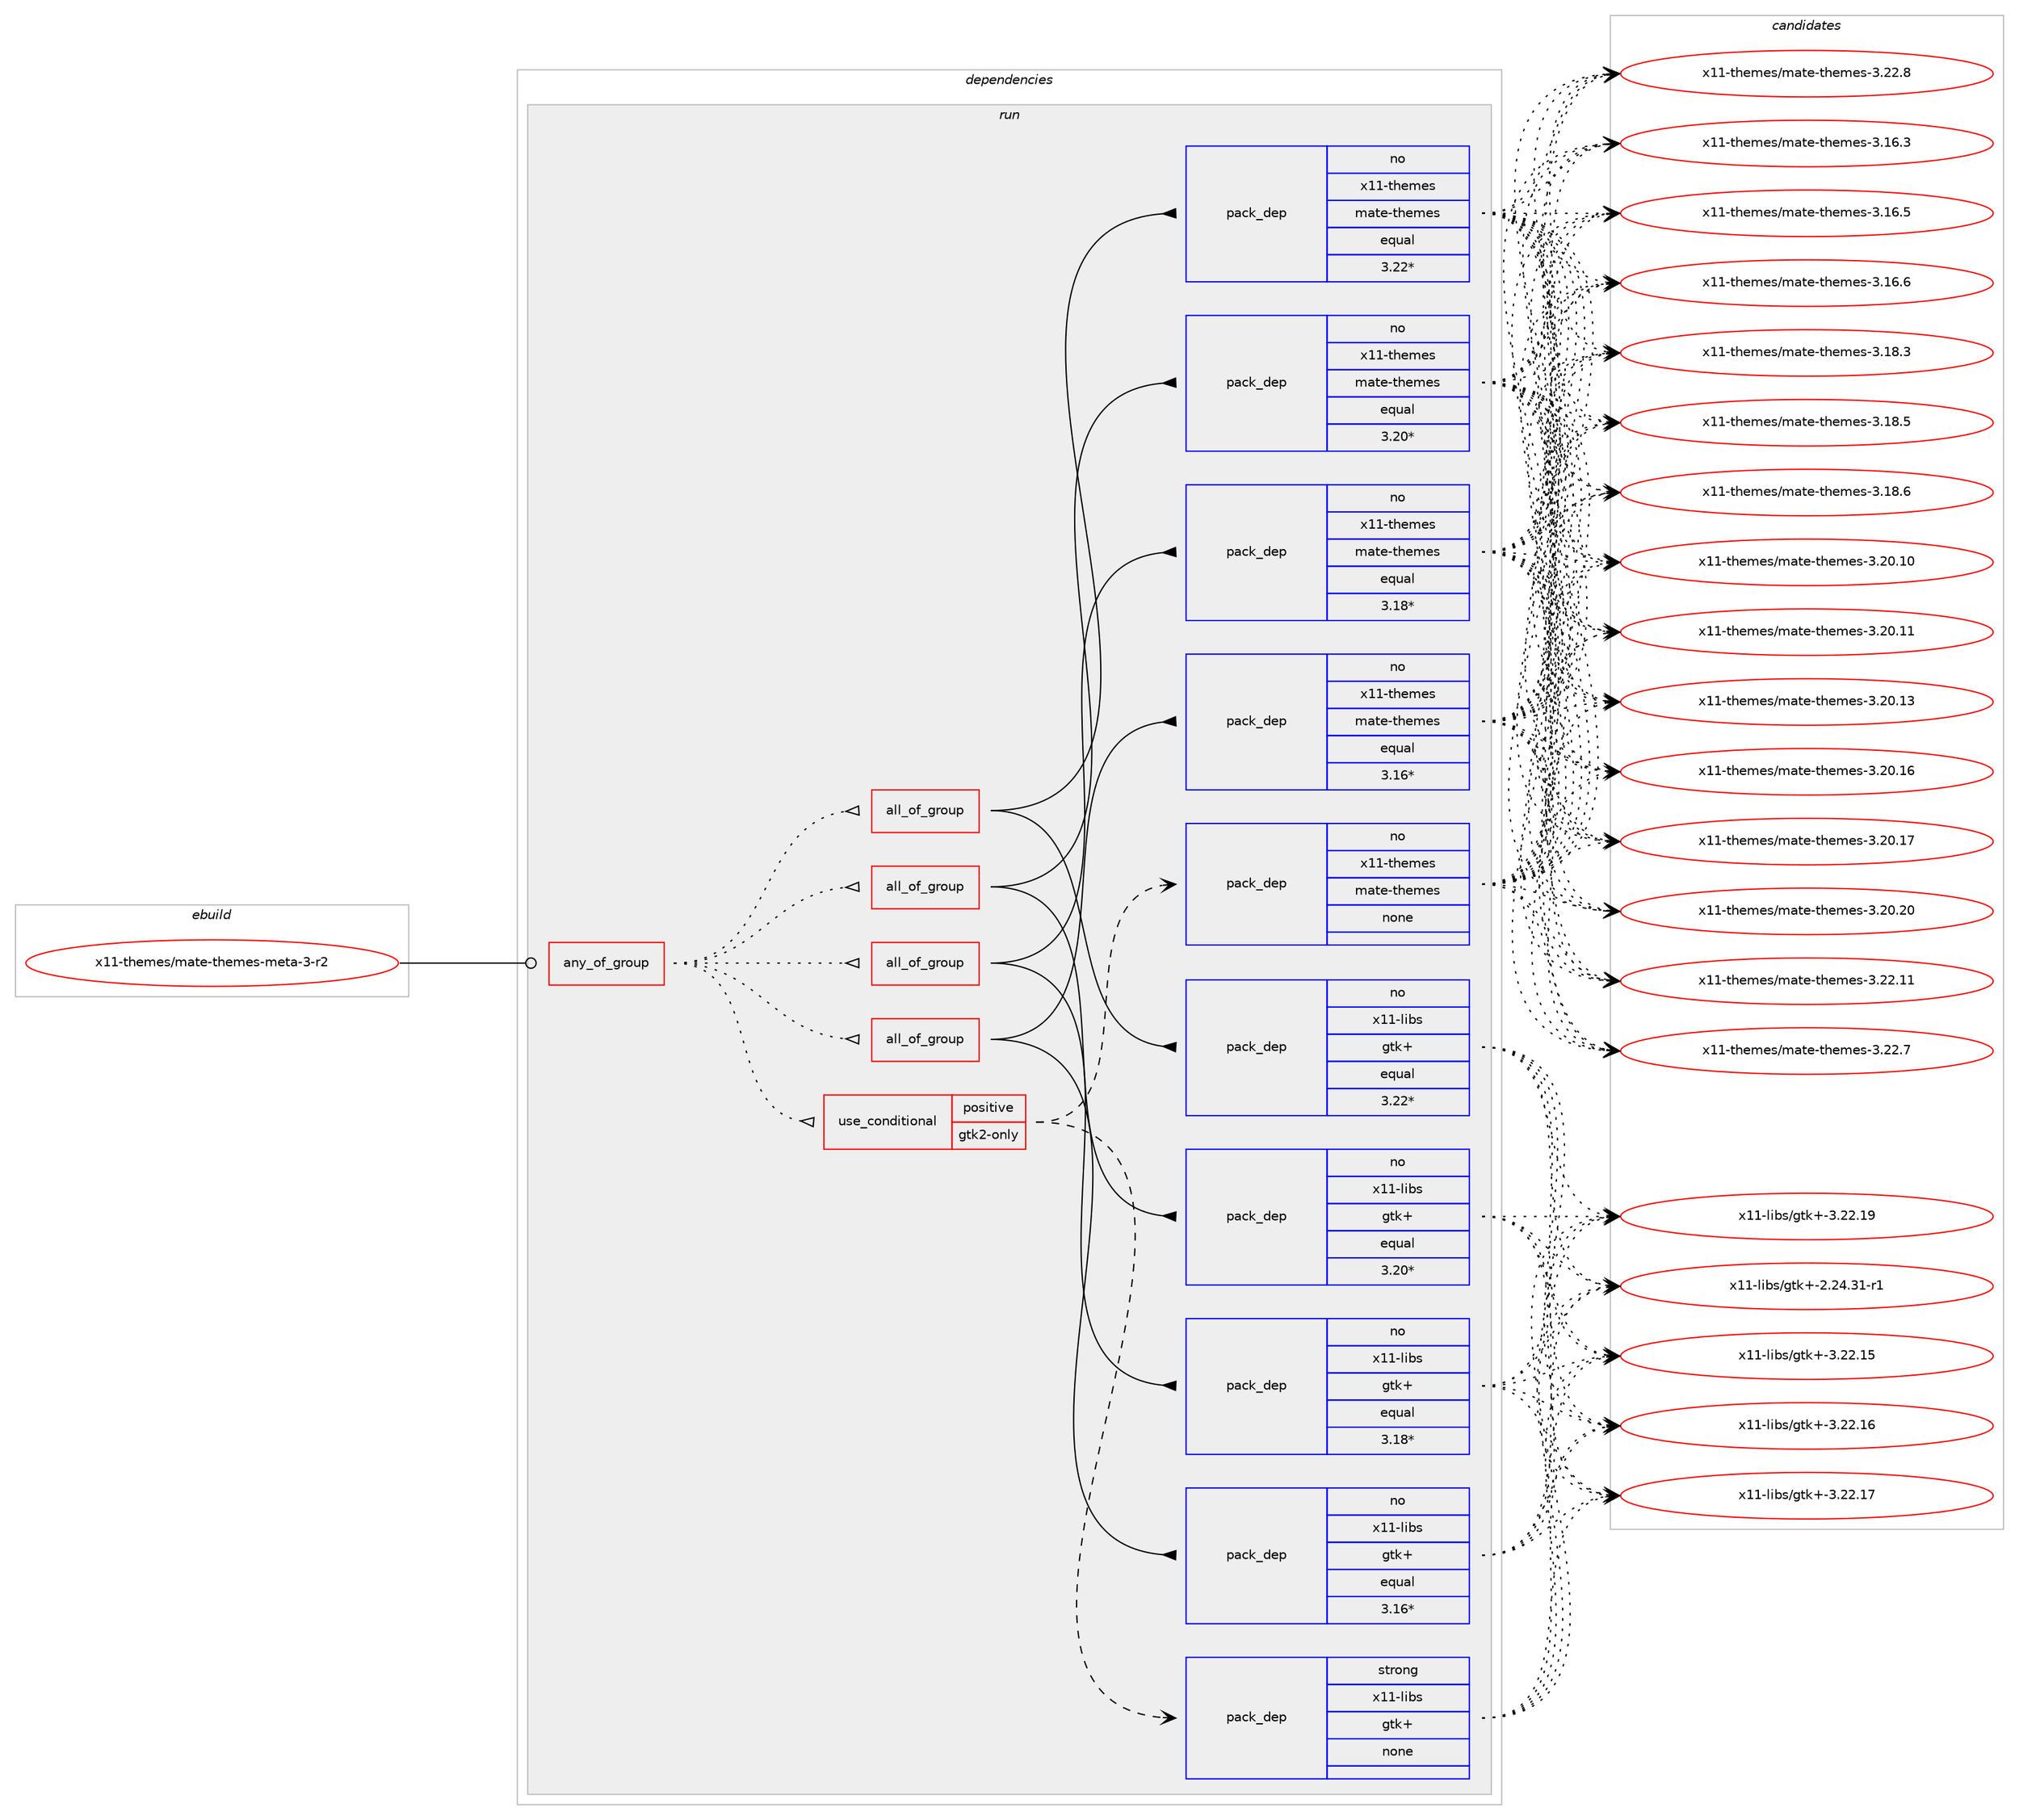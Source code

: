digraph prolog {

# *************
# Graph options
# *************

newrank=true;
concentrate=true;
compound=true;
graph [rankdir=LR,fontname=Helvetica,fontsize=10,ranksep=1.5];#, ranksep=2.5, nodesep=0.2];
edge  [arrowhead=vee];
node  [fontname=Helvetica,fontsize=10];

# **********
# The ebuild
# **********

subgraph cluster_leftcol {
color=gray;
rank=same;
label=<<i>ebuild</i>>;
id [label="x11-themes/mate-themes-meta-3-r2", color=red, width=4, href="../x11-themes/mate-themes-meta-3-r2.svg"];
}

# ****************
# The dependencies
# ****************

subgraph cluster_midcol {
color=gray;
label=<<i>dependencies</i>>;
subgraph cluster_compile {
fillcolor="#eeeeee";
style=filled;
label=<<i>compile</i>>;
}
subgraph cluster_compileandrun {
fillcolor="#eeeeee";
style=filled;
label=<<i>compile and run</i>>;
}
subgraph cluster_run {
fillcolor="#eeeeee";
style=filled;
label=<<i>run</i>>;
subgraph any9736 {
dependency530616 [label=<<TABLE BORDER="0" CELLBORDER="1" CELLSPACING="0" CELLPADDING="4"><TR><TD CELLPADDING="10">any_of_group</TD></TR></TABLE>>, shape=none, color=red];subgraph cond123881 {
dependency530617 [label=<<TABLE BORDER="0" CELLBORDER="1" CELLSPACING="0" CELLPADDING="4"><TR><TD ROWSPAN="3" CELLPADDING="10">use_conditional</TD></TR><TR><TD>positive</TD></TR><TR><TD>gtk2-only</TD></TR></TABLE>>, shape=none, color=red];
subgraph pack396650 {
dependency530618 [label=<<TABLE BORDER="0" CELLBORDER="1" CELLSPACING="0" CELLPADDING="4" WIDTH="220"><TR><TD ROWSPAN="6" CELLPADDING="30">pack_dep</TD></TR><TR><TD WIDTH="110">strong</TD></TR><TR><TD>x11-libs</TD></TR><TR><TD>gtk+</TD></TR><TR><TD>none</TD></TR><TR><TD></TD></TR></TABLE>>, shape=none, color=blue];
}
dependency530617:e -> dependency530618:w [weight=20,style="dashed",arrowhead="vee"];
subgraph pack396651 {
dependency530619 [label=<<TABLE BORDER="0" CELLBORDER="1" CELLSPACING="0" CELLPADDING="4" WIDTH="220"><TR><TD ROWSPAN="6" CELLPADDING="30">pack_dep</TD></TR><TR><TD WIDTH="110">no</TD></TR><TR><TD>x11-themes</TD></TR><TR><TD>mate-themes</TD></TR><TR><TD>none</TD></TR><TR><TD></TD></TR></TABLE>>, shape=none, color=blue];
}
dependency530617:e -> dependency530619:w [weight=20,style="dashed",arrowhead="vee"];
}
dependency530616:e -> dependency530617:w [weight=20,style="dotted",arrowhead="oinv"];
subgraph all352 {
dependency530620 [label=<<TABLE BORDER="0" CELLBORDER="1" CELLSPACING="0" CELLPADDING="4"><TR><TD CELLPADDING="10">all_of_group</TD></TR></TABLE>>, shape=none, color=red];subgraph pack396652 {
dependency530621 [label=<<TABLE BORDER="0" CELLBORDER="1" CELLSPACING="0" CELLPADDING="4" WIDTH="220"><TR><TD ROWSPAN="6" CELLPADDING="30">pack_dep</TD></TR><TR><TD WIDTH="110">no</TD></TR><TR><TD>x11-libs</TD></TR><TR><TD>gtk+</TD></TR><TR><TD>equal</TD></TR><TR><TD>3.16*</TD></TR></TABLE>>, shape=none, color=blue];
}
dependency530620:e -> dependency530621:w [weight=20,style="solid",arrowhead="inv"];
subgraph pack396653 {
dependency530622 [label=<<TABLE BORDER="0" CELLBORDER="1" CELLSPACING="0" CELLPADDING="4" WIDTH="220"><TR><TD ROWSPAN="6" CELLPADDING="30">pack_dep</TD></TR><TR><TD WIDTH="110">no</TD></TR><TR><TD>x11-themes</TD></TR><TR><TD>mate-themes</TD></TR><TR><TD>equal</TD></TR><TR><TD>3.16*</TD></TR></TABLE>>, shape=none, color=blue];
}
dependency530620:e -> dependency530622:w [weight=20,style="solid",arrowhead="inv"];
}
dependency530616:e -> dependency530620:w [weight=20,style="dotted",arrowhead="oinv"];
subgraph all353 {
dependency530623 [label=<<TABLE BORDER="0" CELLBORDER="1" CELLSPACING="0" CELLPADDING="4"><TR><TD CELLPADDING="10">all_of_group</TD></TR></TABLE>>, shape=none, color=red];subgraph pack396654 {
dependency530624 [label=<<TABLE BORDER="0" CELLBORDER="1" CELLSPACING="0" CELLPADDING="4" WIDTH="220"><TR><TD ROWSPAN="6" CELLPADDING="30">pack_dep</TD></TR><TR><TD WIDTH="110">no</TD></TR><TR><TD>x11-libs</TD></TR><TR><TD>gtk+</TD></TR><TR><TD>equal</TD></TR><TR><TD>3.18*</TD></TR></TABLE>>, shape=none, color=blue];
}
dependency530623:e -> dependency530624:w [weight=20,style="solid",arrowhead="inv"];
subgraph pack396655 {
dependency530625 [label=<<TABLE BORDER="0" CELLBORDER="1" CELLSPACING="0" CELLPADDING="4" WIDTH="220"><TR><TD ROWSPAN="6" CELLPADDING="30">pack_dep</TD></TR><TR><TD WIDTH="110">no</TD></TR><TR><TD>x11-themes</TD></TR><TR><TD>mate-themes</TD></TR><TR><TD>equal</TD></TR><TR><TD>3.18*</TD></TR></TABLE>>, shape=none, color=blue];
}
dependency530623:e -> dependency530625:w [weight=20,style="solid",arrowhead="inv"];
}
dependency530616:e -> dependency530623:w [weight=20,style="dotted",arrowhead="oinv"];
subgraph all354 {
dependency530626 [label=<<TABLE BORDER="0" CELLBORDER="1" CELLSPACING="0" CELLPADDING="4"><TR><TD CELLPADDING="10">all_of_group</TD></TR></TABLE>>, shape=none, color=red];subgraph pack396656 {
dependency530627 [label=<<TABLE BORDER="0" CELLBORDER="1" CELLSPACING="0" CELLPADDING="4" WIDTH="220"><TR><TD ROWSPAN="6" CELLPADDING="30">pack_dep</TD></TR><TR><TD WIDTH="110">no</TD></TR><TR><TD>x11-libs</TD></TR><TR><TD>gtk+</TD></TR><TR><TD>equal</TD></TR><TR><TD>3.20*</TD></TR></TABLE>>, shape=none, color=blue];
}
dependency530626:e -> dependency530627:w [weight=20,style="solid",arrowhead="inv"];
subgraph pack396657 {
dependency530628 [label=<<TABLE BORDER="0" CELLBORDER="1" CELLSPACING="0" CELLPADDING="4" WIDTH="220"><TR><TD ROWSPAN="6" CELLPADDING="30">pack_dep</TD></TR><TR><TD WIDTH="110">no</TD></TR><TR><TD>x11-themes</TD></TR><TR><TD>mate-themes</TD></TR><TR><TD>equal</TD></TR><TR><TD>3.20*</TD></TR></TABLE>>, shape=none, color=blue];
}
dependency530626:e -> dependency530628:w [weight=20,style="solid",arrowhead="inv"];
}
dependency530616:e -> dependency530626:w [weight=20,style="dotted",arrowhead="oinv"];
subgraph all355 {
dependency530629 [label=<<TABLE BORDER="0" CELLBORDER="1" CELLSPACING="0" CELLPADDING="4"><TR><TD CELLPADDING="10">all_of_group</TD></TR></TABLE>>, shape=none, color=red];subgraph pack396658 {
dependency530630 [label=<<TABLE BORDER="0" CELLBORDER="1" CELLSPACING="0" CELLPADDING="4" WIDTH="220"><TR><TD ROWSPAN="6" CELLPADDING="30">pack_dep</TD></TR><TR><TD WIDTH="110">no</TD></TR><TR><TD>x11-libs</TD></TR><TR><TD>gtk+</TD></TR><TR><TD>equal</TD></TR><TR><TD>3.22*</TD></TR></TABLE>>, shape=none, color=blue];
}
dependency530629:e -> dependency530630:w [weight=20,style="solid",arrowhead="inv"];
subgraph pack396659 {
dependency530631 [label=<<TABLE BORDER="0" CELLBORDER="1" CELLSPACING="0" CELLPADDING="4" WIDTH="220"><TR><TD ROWSPAN="6" CELLPADDING="30">pack_dep</TD></TR><TR><TD WIDTH="110">no</TD></TR><TR><TD>x11-themes</TD></TR><TR><TD>mate-themes</TD></TR><TR><TD>equal</TD></TR><TR><TD>3.22*</TD></TR></TABLE>>, shape=none, color=blue];
}
dependency530629:e -> dependency530631:w [weight=20,style="solid",arrowhead="inv"];
}
dependency530616:e -> dependency530629:w [weight=20,style="dotted",arrowhead="oinv"];
}
id:e -> dependency530616:w [weight=20,style="solid",arrowhead="odot"];
}
}

# **************
# The candidates
# **************

subgraph cluster_choices {
rank=same;
color=gray;
label=<<i>candidates</i>>;

subgraph choice396650 {
color=black;
nodesep=1;
choice12049494510810598115471031161074345504650524651494511449 [label="x11-libs/gtk+-2.24.31-r1", color=red, width=4,href="../x11-libs/gtk+-2.24.31-r1.svg"];
choice1204949451081059811547103116107434551465050464953 [label="x11-libs/gtk+-3.22.15", color=red, width=4,href="../x11-libs/gtk+-3.22.15.svg"];
choice1204949451081059811547103116107434551465050464954 [label="x11-libs/gtk+-3.22.16", color=red, width=4,href="../x11-libs/gtk+-3.22.16.svg"];
choice1204949451081059811547103116107434551465050464955 [label="x11-libs/gtk+-3.22.17", color=red, width=4,href="../x11-libs/gtk+-3.22.17.svg"];
choice1204949451081059811547103116107434551465050464957 [label="x11-libs/gtk+-3.22.19", color=red, width=4,href="../x11-libs/gtk+-3.22.19.svg"];
dependency530618:e -> choice12049494510810598115471031161074345504650524651494511449:w [style=dotted,weight="100"];
dependency530618:e -> choice1204949451081059811547103116107434551465050464953:w [style=dotted,weight="100"];
dependency530618:e -> choice1204949451081059811547103116107434551465050464954:w [style=dotted,weight="100"];
dependency530618:e -> choice1204949451081059811547103116107434551465050464955:w [style=dotted,weight="100"];
dependency530618:e -> choice1204949451081059811547103116107434551465050464957:w [style=dotted,weight="100"];
}
subgraph choice396651 {
color=black;
nodesep=1;
choice12049494511610410110910111547109971161014511610410110910111545514649544651 [label="x11-themes/mate-themes-3.16.3", color=red, width=4,href="../x11-themes/mate-themes-3.16.3.svg"];
choice12049494511610410110910111547109971161014511610410110910111545514649544653 [label="x11-themes/mate-themes-3.16.5", color=red, width=4,href="../x11-themes/mate-themes-3.16.5.svg"];
choice12049494511610410110910111547109971161014511610410110910111545514649544654 [label="x11-themes/mate-themes-3.16.6", color=red, width=4,href="../x11-themes/mate-themes-3.16.6.svg"];
choice12049494511610410110910111547109971161014511610410110910111545514649564651 [label="x11-themes/mate-themes-3.18.3", color=red, width=4,href="../x11-themes/mate-themes-3.18.3.svg"];
choice12049494511610410110910111547109971161014511610410110910111545514649564653 [label="x11-themes/mate-themes-3.18.5", color=red, width=4,href="../x11-themes/mate-themes-3.18.5.svg"];
choice12049494511610410110910111547109971161014511610410110910111545514649564654 [label="x11-themes/mate-themes-3.18.6", color=red, width=4,href="../x11-themes/mate-themes-3.18.6.svg"];
choice1204949451161041011091011154710997116101451161041011091011154551465048464948 [label="x11-themes/mate-themes-3.20.10", color=red, width=4,href="../x11-themes/mate-themes-3.20.10.svg"];
choice1204949451161041011091011154710997116101451161041011091011154551465048464949 [label="x11-themes/mate-themes-3.20.11", color=red, width=4,href="../x11-themes/mate-themes-3.20.11.svg"];
choice1204949451161041011091011154710997116101451161041011091011154551465048464951 [label="x11-themes/mate-themes-3.20.13", color=red, width=4,href="../x11-themes/mate-themes-3.20.13.svg"];
choice1204949451161041011091011154710997116101451161041011091011154551465048464954 [label="x11-themes/mate-themes-3.20.16", color=red, width=4,href="../x11-themes/mate-themes-3.20.16.svg"];
choice1204949451161041011091011154710997116101451161041011091011154551465048464955 [label="x11-themes/mate-themes-3.20.17", color=red, width=4,href="../x11-themes/mate-themes-3.20.17.svg"];
choice1204949451161041011091011154710997116101451161041011091011154551465048465048 [label="x11-themes/mate-themes-3.20.20", color=red, width=4,href="../x11-themes/mate-themes-3.20.20.svg"];
choice1204949451161041011091011154710997116101451161041011091011154551465050464949 [label="x11-themes/mate-themes-3.22.11", color=red, width=4,href="../x11-themes/mate-themes-3.22.11.svg"];
choice12049494511610410110910111547109971161014511610410110910111545514650504655 [label="x11-themes/mate-themes-3.22.7", color=red, width=4,href="../x11-themes/mate-themes-3.22.7.svg"];
choice12049494511610410110910111547109971161014511610410110910111545514650504656 [label="x11-themes/mate-themes-3.22.8", color=red, width=4,href="../x11-themes/mate-themes-3.22.8.svg"];
dependency530619:e -> choice12049494511610410110910111547109971161014511610410110910111545514649544651:w [style=dotted,weight="100"];
dependency530619:e -> choice12049494511610410110910111547109971161014511610410110910111545514649544653:w [style=dotted,weight="100"];
dependency530619:e -> choice12049494511610410110910111547109971161014511610410110910111545514649544654:w [style=dotted,weight="100"];
dependency530619:e -> choice12049494511610410110910111547109971161014511610410110910111545514649564651:w [style=dotted,weight="100"];
dependency530619:e -> choice12049494511610410110910111547109971161014511610410110910111545514649564653:w [style=dotted,weight="100"];
dependency530619:e -> choice12049494511610410110910111547109971161014511610410110910111545514649564654:w [style=dotted,weight="100"];
dependency530619:e -> choice1204949451161041011091011154710997116101451161041011091011154551465048464948:w [style=dotted,weight="100"];
dependency530619:e -> choice1204949451161041011091011154710997116101451161041011091011154551465048464949:w [style=dotted,weight="100"];
dependency530619:e -> choice1204949451161041011091011154710997116101451161041011091011154551465048464951:w [style=dotted,weight="100"];
dependency530619:e -> choice1204949451161041011091011154710997116101451161041011091011154551465048464954:w [style=dotted,weight="100"];
dependency530619:e -> choice1204949451161041011091011154710997116101451161041011091011154551465048464955:w [style=dotted,weight="100"];
dependency530619:e -> choice1204949451161041011091011154710997116101451161041011091011154551465048465048:w [style=dotted,weight="100"];
dependency530619:e -> choice1204949451161041011091011154710997116101451161041011091011154551465050464949:w [style=dotted,weight="100"];
dependency530619:e -> choice12049494511610410110910111547109971161014511610410110910111545514650504655:w [style=dotted,weight="100"];
dependency530619:e -> choice12049494511610410110910111547109971161014511610410110910111545514650504656:w [style=dotted,weight="100"];
}
subgraph choice396652 {
color=black;
nodesep=1;
choice12049494510810598115471031161074345504650524651494511449 [label="x11-libs/gtk+-2.24.31-r1", color=red, width=4,href="../x11-libs/gtk+-2.24.31-r1.svg"];
choice1204949451081059811547103116107434551465050464953 [label="x11-libs/gtk+-3.22.15", color=red, width=4,href="../x11-libs/gtk+-3.22.15.svg"];
choice1204949451081059811547103116107434551465050464954 [label="x11-libs/gtk+-3.22.16", color=red, width=4,href="../x11-libs/gtk+-3.22.16.svg"];
choice1204949451081059811547103116107434551465050464955 [label="x11-libs/gtk+-3.22.17", color=red, width=4,href="../x11-libs/gtk+-3.22.17.svg"];
choice1204949451081059811547103116107434551465050464957 [label="x11-libs/gtk+-3.22.19", color=red, width=4,href="../x11-libs/gtk+-3.22.19.svg"];
dependency530621:e -> choice12049494510810598115471031161074345504650524651494511449:w [style=dotted,weight="100"];
dependency530621:e -> choice1204949451081059811547103116107434551465050464953:w [style=dotted,weight="100"];
dependency530621:e -> choice1204949451081059811547103116107434551465050464954:w [style=dotted,weight="100"];
dependency530621:e -> choice1204949451081059811547103116107434551465050464955:w [style=dotted,weight="100"];
dependency530621:e -> choice1204949451081059811547103116107434551465050464957:w [style=dotted,weight="100"];
}
subgraph choice396653 {
color=black;
nodesep=1;
choice12049494511610410110910111547109971161014511610410110910111545514649544651 [label="x11-themes/mate-themes-3.16.3", color=red, width=4,href="../x11-themes/mate-themes-3.16.3.svg"];
choice12049494511610410110910111547109971161014511610410110910111545514649544653 [label="x11-themes/mate-themes-3.16.5", color=red, width=4,href="../x11-themes/mate-themes-3.16.5.svg"];
choice12049494511610410110910111547109971161014511610410110910111545514649544654 [label="x11-themes/mate-themes-3.16.6", color=red, width=4,href="../x11-themes/mate-themes-3.16.6.svg"];
choice12049494511610410110910111547109971161014511610410110910111545514649564651 [label="x11-themes/mate-themes-3.18.3", color=red, width=4,href="../x11-themes/mate-themes-3.18.3.svg"];
choice12049494511610410110910111547109971161014511610410110910111545514649564653 [label="x11-themes/mate-themes-3.18.5", color=red, width=4,href="../x11-themes/mate-themes-3.18.5.svg"];
choice12049494511610410110910111547109971161014511610410110910111545514649564654 [label="x11-themes/mate-themes-3.18.6", color=red, width=4,href="../x11-themes/mate-themes-3.18.6.svg"];
choice1204949451161041011091011154710997116101451161041011091011154551465048464948 [label="x11-themes/mate-themes-3.20.10", color=red, width=4,href="../x11-themes/mate-themes-3.20.10.svg"];
choice1204949451161041011091011154710997116101451161041011091011154551465048464949 [label="x11-themes/mate-themes-3.20.11", color=red, width=4,href="../x11-themes/mate-themes-3.20.11.svg"];
choice1204949451161041011091011154710997116101451161041011091011154551465048464951 [label="x11-themes/mate-themes-3.20.13", color=red, width=4,href="../x11-themes/mate-themes-3.20.13.svg"];
choice1204949451161041011091011154710997116101451161041011091011154551465048464954 [label="x11-themes/mate-themes-3.20.16", color=red, width=4,href="../x11-themes/mate-themes-3.20.16.svg"];
choice1204949451161041011091011154710997116101451161041011091011154551465048464955 [label="x11-themes/mate-themes-3.20.17", color=red, width=4,href="../x11-themes/mate-themes-3.20.17.svg"];
choice1204949451161041011091011154710997116101451161041011091011154551465048465048 [label="x11-themes/mate-themes-3.20.20", color=red, width=4,href="../x11-themes/mate-themes-3.20.20.svg"];
choice1204949451161041011091011154710997116101451161041011091011154551465050464949 [label="x11-themes/mate-themes-3.22.11", color=red, width=4,href="../x11-themes/mate-themes-3.22.11.svg"];
choice12049494511610410110910111547109971161014511610410110910111545514650504655 [label="x11-themes/mate-themes-3.22.7", color=red, width=4,href="../x11-themes/mate-themes-3.22.7.svg"];
choice12049494511610410110910111547109971161014511610410110910111545514650504656 [label="x11-themes/mate-themes-3.22.8", color=red, width=4,href="../x11-themes/mate-themes-3.22.8.svg"];
dependency530622:e -> choice12049494511610410110910111547109971161014511610410110910111545514649544651:w [style=dotted,weight="100"];
dependency530622:e -> choice12049494511610410110910111547109971161014511610410110910111545514649544653:w [style=dotted,weight="100"];
dependency530622:e -> choice12049494511610410110910111547109971161014511610410110910111545514649544654:w [style=dotted,weight="100"];
dependency530622:e -> choice12049494511610410110910111547109971161014511610410110910111545514649564651:w [style=dotted,weight="100"];
dependency530622:e -> choice12049494511610410110910111547109971161014511610410110910111545514649564653:w [style=dotted,weight="100"];
dependency530622:e -> choice12049494511610410110910111547109971161014511610410110910111545514649564654:w [style=dotted,weight="100"];
dependency530622:e -> choice1204949451161041011091011154710997116101451161041011091011154551465048464948:w [style=dotted,weight="100"];
dependency530622:e -> choice1204949451161041011091011154710997116101451161041011091011154551465048464949:w [style=dotted,weight="100"];
dependency530622:e -> choice1204949451161041011091011154710997116101451161041011091011154551465048464951:w [style=dotted,weight="100"];
dependency530622:e -> choice1204949451161041011091011154710997116101451161041011091011154551465048464954:w [style=dotted,weight="100"];
dependency530622:e -> choice1204949451161041011091011154710997116101451161041011091011154551465048464955:w [style=dotted,weight="100"];
dependency530622:e -> choice1204949451161041011091011154710997116101451161041011091011154551465048465048:w [style=dotted,weight="100"];
dependency530622:e -> choice1204949451161041011091011154710997116101451161041011091011154551465050464949:w [style=dotted,weight="100"];
dependency530622:e -> choice12049494511610410110910111547109971161014511610410110910111545514650504655:w [style=dotted,weight="100"];
dependency530622:e -> choice12049494511610410110910111547109971161014511610410110910111545514650504656:w [style=dotted,weight="100"];
}
subgraph choice396654 {
color=black;
nodesep=1;
choice12049494510810598115471031161074345504650524651494511449 [label="x11-libs/gtk+-2.24.31-r1", color=red, width=4,href="../x11-libs/gtk+-2.24.31-r1.svg"];
choice1204949451081059811547103116107434551465050464953 [label="x11-libs/gtk+-3.22.15", color=red, width=4,href="../x11-libs/gtk+-3.22.15.svg"];
choice1204949451081059811547103116107434551465050464954 [label="x11-libs/gtk+-3.22.16", color=red, width=4,href="../x11-libs/gtk+-3.22.16.svg"];
choice1204949451081059811547103116107434551465050464955 [label="x11-libs/gtk+-3.22.17", color=red, width=4,href="../x11-libs/gtk+-3.22.17.svg"];
choice1204949451081059811547103116107434551465050464957 [label="x11-libs/gtk+-3.22.19", color=red, width=4,href="../x11-libs/gtk+-3.22.19.svg"];
dependency530624:e -> choice12049494510810598115471031161074345504650524651494511449:w [style=dotted,weight="100"];
dependency530624:e -> choice1204949451081059811547103116107434551465050464953:w [style=dotted,weight="100"];
dependency530624:e -> choice1204949451081059811547103116107434551465050464954:w [style=dotted,weight="100"];
dependency530624:e -> choice1204949451081059811547103116107434551465050464955:w [style=dotted,weight="100"];
dependency530624:e -> choice1204949451081059811547103116107434551465050464957:w [style=dotted,weight="100"];
}
subgraph choice396655 {
color=black;
nodesep=1;
choice12049494511610410110910111547109971161014511610410110910111545514649544651 [label="x11-themes/mate-themes-3.16.3", color=red, width=4,href="../x11-themes/mate-themes-3.16.3.svg"];
choice12049494511610410110910111547109971161014511610410110910111545514649544653 [label="x11-themes/mate-themes-3.16.5", color=red, width=4,href="../x11-themes/mate-themes-3.16.5.svg"];
choice12049494511610410110910111547109971161014511610410110910111545514649544654 [label="x11-themes/mate-themes-3.16.6", color=red, width=4,href="../x11-themes/mate-themes-3.16.6.svg"];
choice12049494511610410110910111547109971161014511610410110910111545514649564651 [label="x11-themes/mate-themes-3.18.3", color=red, width=4,href="../x11-themes/mate-themes-3.18.3.svg"];
choice12049494511610410110910111547109971161014511610410110910111545514649564653 [label="x11-themes/mate-themes-3.18.5", color=red, width=4,href="../x11-themes/mate-themes-3.18.5.svg"];
choice12049494511610410110910111547109971161014511610410110910111545514649564654 [label="x11-themes/mate-themes-3.18.6", color=red, width=4,href="../x11-themes/mate-themes-3.18.6.svg"];
choice1204949451161041011091011154710997116101451161041011091011154551465048464948 [label="x11-themes/mate-themes-3.20.10", color=red, width=4,href="../x11-themes/mate-themes-3.20.10.svg"];
choice1204949451161041011091011154710997116101451161041011091011154551465048464949 [label="x11-themes/mate-themes-3.20.11", color=red, width=4,href="../x11-themes/mate-themes-3.20.11.svg"];
choice1204949451161041011091011154710997116101451161041011091011154551465048464951 [label="x11-themes/mate-themes-3.20.13", color=red, width=4,href="../x11-themes/mate-themes-3.20.13.svg"];
choice1204949451161041011091011154710997116101451161041011091011154551465048464954 [label="x11-themes/mate-themes-3.20.16", color=red, width=4,href="../x11-themes/mate-themes-3.20.16.svg"];
choice1204949451161041011091011154710997116101451161041011091011154551465048464955 [label="x11-themes/mate-themes-3.20.17", color=red, width=4,href="../x11-themes/mate-themes-3.20.17.svg"];
choice1204949451161041011091011154710997116101451161041011091011154551465048465048 [label="x11-themes/mate-themes-3.20.20", color=red, width=4,href="../x11-themes/mate-themes-3.20.20.svg"];
choice1204949451161041011091011154710997116101451161041011091011154551465050464949 [label="x11-themes/mate-themes-3.22.11", color=red, width=4,href="../x11-themes/mate-themes-3.22.11.svg"];
choice12049494511610410110910111547109971161014511610410110910111545514650504655 [label="x11-themes/mate-themes-3.22.7", color=red, width=4,href="../x11-themes/mate-themes-3.22.7.svg"];
choice12049494511610410110910111547109971161014511610410110910111545514650504656 [label="x11-themes/mate-themes-3.22.8", color=red, width=4,href="../x11-themes/mate-themes-3.22.8.svg"];
dependency530625:e -> choice12049494511610410110910111547109971161014511610410110910111545514649544651:w [style=dotted,weight="100"];
dependency530625:e -> choice12049494511610410110910111547109971161014511610410110910111545514649544653:w [style=dotted,weight="100"];
dependency530625:e -> choice12049494511610410110910111547109971161014511610410110910111545514649544654:w [style=dotted,weight="100"];
dependency530625:e -> choice12049494511610410110910111547109971161014511610410110910111545514649564651:w [style=dotted,weight="100"];
dependency530625:e -> choice12049494511610410110910111547109971161014511610410110910111545514649564653:w [style=dotted,weight="100"];
dependency530625:e -> choice12049494511610410110910111547109971161014511610410110910111545514649564654:w [style=dotted,weight="100"];
dependency530625:e -> choice1204949451161041011091011154710997116101451161041011091011154551465048464948:w [style=dotted,weight="100"];
dependency530625:e -> choice1204949451161041011091011154710997116101451161041011091011154551465048464949:w [style=dotted,weight="100"];
dependency530625:e -> choice1204949451161041011091011154710997116101451161041011091011154551465048464951:w [style=dotted,weight="100"];
dependency530625:e -> choice1204949451161041011091011154710997116101451161041011091011154551465048464954:w [style=dotted,weight="100"];
dependency530625:e -> choice1204949451161041011091011154710997116101451161041011091011154551465048464955:w [style=dotted,weight="100"];
dependency530625:e -> choice1204949451161041011091011154710997116101451161041011091011154551465048465048:w [style=dotted,weight="100"];
dependency530625:e -> choice1204949451161041011091011154710997116101451161041011091011154551465050464949:w [style=dotted,weight="100"];
dependency530625:e -> choice12049494511610410110910111547109971161014511610410110910111545514650504655:w [style=dotted,weight="100"];
dependency530625:e -> choice12049494511610410110910111547109971161014511610410110910111545514650504656:w [style=dotted,weight="100"];
}
subgraph choice396656 {
color=black;
nodesep=1;
choice12049494510810598115471031161074345504650524651494511449 [label="x11-libs/gtk+-2.24.31-r1", color=red, width=4,href="../x11-libs/gtk+-2.24.31-r1.svg"];
choice1204949451081059811547103116107434551465050464953 [label="x11-libs/gtk+-3.22.15", color=red, width=4,href="../x11-libs/gtk+-3.22.15.svg"];
choice1204949451081059811547103116107434551465050464954 [label="x11-libs/gtk+-3.22.16", color=red, width=4,href="../x11-libs/gtk+-3.22.16.svg"];
choice1204949451081059811547103116107434551465050464955 [label="x11-libs/gtk+-3.22.17", color=red, width=4,href="../x11-libs/gtk+-3.22.17.svg"];
choice1204949451081059811547103116107434551465050464957 [label="x11-libs/gtk+-3.22.19", color=red, width=4,href="../x11-libs/gtk+-3.22.19.svg"];
dependency530627:e -> choice12049494510810598115471031161074345504650524651494511449:w [style=dotted,weight="100"];
dependency530627:e -> choice1204949451081059811547103116107434551465050464953:w [style=dotted,weight="100"];
dependency530627:e -> choice1204949451081059811547103116107434551465050464954:w [style=dotted,weight="100"];
dependency530627:e -> choice1204949451081059811547103116107434551465050464955:w [style=dotted,weight="100"];
dependency530627:e -> choice1204949451081059811547103116107434551465050464957:w [style=dotted,weight="100"];
}
subgraph choice396657 {
color=black;
nodesep=1;
choice12049494511610410110910111547109971161014511610410110910111545514649544651 [label="x11-themes/mate-themes-3.16.3", color=red, width=4,href="../x11-themes/mate-themes-3.16.3.svg"];
choice12049494511610410110910111547109971161014511610410110910111545514649544653 [label="x11-themes/mate-themes-3.16.5", color=red, width=4,href="../x11-themes/mate-themes-3.16.5.svg"];
choice12049494511610410110910111547109971161014511610410110910111545514649544654 [label="x11-themes/mate-themes-3.16.6", color=red, width=4,href="../x11-themes/mate-themes-3.16.6.svg"];
choice12049494511610410110910111547109971161014511610410110910111545514649564651 [label="x11-themes/mate-themes-3.18.3", color=red, width=4,href="../x11-themes/mate-themes-3.18.3.svg"];
choice12049494511610410110910111547109971161014511610410110910111545514649564653 [label="x11-themes/mate-themes-3.18.5", color=red, width=4,href="../x11-themes/mate-themes-3.18.5.svg"];
choice12049494511610410110910111547109971161014511610410110910111545514649564654 [label="x11-themes/mate-themes-3.18.6", color=red, width=4,href="../x11-themes/mate-themes-3.18.6.svg"];
choice1204949451161041011091011154710997116101451161041011091011154551465048464948 [label="x11-themes/mate-themes-3.20.10", color=red, width=4,href="../x11-themes/mate-themes-3.20.10.svg"];
choice1204949451161041011091011154710997116101451161041011091011154551465048464949 [label="x11-themes/mate-themes-3.20.11", color=red, width=4,href="../x11-themes/mate-themes-3.20.11.svg"];
choice1204949451161041011091011154710997116101451161041011091011154551465048464951 [label="x11-themes/mate-themes-3.20.13", color=red, width=4,href="../x11-themes/mate-themes-3.20.13.svg"];
choice1204949451161041011091011154710997116101451161041011091011154551465048464954 [label="x11-themes/mate-themes-3.20.16", color=red, width=4,href="../x11-themes/mate-themes-3.20.16.svg"];
choice1204949451161041011091011154710997116101451161041011091011154551465048464955 [label="x11-themes/mate-themes-3.20.17", color=red, width=4,href="../x11-themes/mate-themes-3.20.17.svg"];
choice1204949451161041011091011154710997116101451161041011091011154551465048465048 [label="x11-themes/mate-themes-3.20.20", color=red, width=4,href="../x11-themes/mate-themes-3.20.20.svg"];
choice1204949451161041011091011154710997116101451161041011091011154551465050464949 [label="x11-themes/mate-themes-3.22.11", color=red, width=4,href="../x11-themes/mate-themes-3.22.11.svg"];
choice12049494511610410110910111547109971161014511610410110910111545514650504655 [label="x11-themes/mate-themes-3.22.7", color=red, width=4,href="../x11-themes/mate-themes-3.22.7.svg"];
choice12049494511610410110910111547109971161014511610410110910111545514650504656 [label="x11-themes/mate-themes-3.22.8", color=red, width=4,href="../x11-themes/mate-themes-3.22.8.svg"];
dependency530628:e -> choice12049494511610410110910111547109971161014511610410110910111545514649544651:w [style=dotted,weight="100"];
dependency530628:e -> choice12049494511610410110910111547109971161014511610410110910111545514649544653:w [style=dotted,weight="100"];
dependency530628:e -> choice12049494511610410110910111547109971161014511610410110910111545514649544654:w [style=dotted,weight="100"];
dependency530628:e -> choice12049494511610410110910111547109971161014511610410110910111545514649564651:w [style=dotted,weight="100"];
dependency530628:e -> choice12049494511610410110910111547109971161014511610410110910111545514649564653:w [style=dotted,weight="100"];
dependency530628:e -> choice12049494511610410110910111547109971161014511610410110910111545514649564654:w [style=dotted,weight="100"];
dependency530628:e -> choice1204949451161041011091011154710997116101451161041011091011154551465048464948:w [style=dotted,weight="100"];
dependency530628:e -> choice1204949451161041011091011154710997116101451161041011091011154551465048464949:w [style=dotted,weight="100"];
dependency530628:e -> choice1204949451161041011091011154710997116101451161041011091011154551465048464951:w [style=dotted,weight="100"];
dependency530628:e -> choice1204949451161041011091011154710997116101451161041011091011154551465048464954:w [style=dotted,weight="100"];
dependency530628:e -> choice1204949451161041011091011154710997116101451161041011091011154551465048464955:w [style=dotted,weight="100"];
dependency530628:e -> choice1204949451161041011091011154710997116101451161041011091011154551465048465048:w [style=dotted,weight="100"];
dependency530628:e -> choice1204949451161041011091011154710997116101451161041011091011154551465050464949:w [style=dotted,weight="100"];
dependency530628:e -> choice12049494511610410110910111547109971161014511610410110910111545514650504655:w [style=dotted,weight="100"];
dependency530628:e -> choice12049494511610410110910111547109971161014511610410110910111545514650504656:w [style=dotted,weight="100"];
}
subgraph choice396658 {
color=black;
nodesep=1;
choice12049494510810598115471031161074345504650524651494511449 [label="x11-libs/gtk+-2.24.31-r1", color=red, width=4,href="../x11-libs/gtk+-2.24.31-r1.svg"];
choice1204949451081059811547103116107434551465050464953 [label="x11-libs/gtk+-3.22.15", color=red, width=4,href="../x11-libs/gtk+-3.22.15.svg"];
choice1204949451081059811547103116107434551465050464954 [label="x11-libs/gtk+-3.22.16", color=red, width=4,href="../x11-libs/gtk+-3.22.16.svg"];
choice1204949451081059811547103116107434551465050464955 [label="x11-libs/gtk+-3.22.17", color=red, width=4,href="../x11-libs/gtk+-3.22.17.svg"];
choice1204949451081059811547103116107434551465050464957 [label="x11-libs/gtk+-3.22.19", color=red, width=4,href="../x11-libs/gtk+-3.22.19.svg"];
dependency530630:e -> choice12049494510810598115471031161074345504650524651494511449:w [style=dotted,weight="100"];
dependency530630:e -> choice1204949451081059811547103116107434551465050464953:w [style=dotted,weight="100"];
dependency530630:e -> choice1204949451081059811547103116107434551465050464954:w [style=dotted,weight="100"];
dependency530630:e -> choice1204949451081059811547103116107434551465050464955:w [style=dotted,weight="100"];
dependency530630:e -> choice1204949451081059811547103116107434551465050464957:w [style=dotted,weight="100"];
}
subgraph choice396659 {
color=black;
nodesep=1;
choice12049494511610410110910111547109971161014511610410110910111545514649544651 [label="x11-themes/mate-themes-3.16.3", color=red, width=4,href="../x11-themes/mate-themes-3.16.3.svg"];
choice12049494511610410110910111547109971161014511610410110910111545514649544653 [label="x11-themes/mate-themes-3.16.5", color=red, width=4,href="../x11-themes/mate-themes-3.16.5.svg"];
choice12049494511610410110910111547109971161014511610410110910111545514649544654 [label="x11-themes/mate-themes-3.16.6", color=red, width=4,href="../x11-themes/mate-themes-3.16.6.svg"];
choice12049494511610410110910111547109971161014511610410110910111545514649564651 [label="x11-themes/mate-themes-3.18.3", color=red, width=4,href="../x11-themes/mate-themes-3.18.3.svg"];
choice12049494511610410110910111547109971161014511610410110910111545514649564653 [label="x11-themes/mate-themes-3.18.5", color=red, width=4,href="../x11-themes/mate-themes-3.18.5.svg"];
choice12049494511610410110910111547109971161014511610410110910111545514649564654 [label="x11-themes/mate-themes-3.18.6", color=red, width=4,href="../x11-themes/mate-themes-3.18.6.svg"];
choice1204949451161041011091011154710997116101451161041011091011154551465048464948 [label="x11-themes/mate-themes-3.20.10", color=red, width=4,href="../x11-themes/mate-themes-3.20.10.svg"];
choice1204949451161041011091011154710997116101451161041011091011154551465048464949 [label="x11-themes/mate-themes-3.20.11", color=red, width=4,href="../x11-themes/mate-themes-3.20.11.svg"];
choice1204949451161041011091011154710997116101451161041011091011154551465048464951 [label="x11-themes/mate-themes-3.20.13", color=red, width=4,href="../x11-themes/mate-themes-3.20.13.svg"];
choice1204949451161041011091011154710997116101451161041011091011154551465048464954 [label="x11-themes/mate-themes-3.20.16", color=red, width=4,href="../x11-themes/mate-themes-3.20.16.svg"];
choice1204949451161041011091011154710997116101451161041011091011154551465048464955 [label="x11-themes/mate-themes-3.20.17", color=red, width=4,href="../x11-themes/mate-themes-3.20.17.svg"];
choice1204949451161041011091011154710997116101451161041011091011154551465048465048 [label="x11-themes/mate-themes-3.20.20", color=red, width=4,href="../x11-themes/mate-themes-3.20.20.svg"];
choice1204949451161041011091011154710997116101451161041011091011154551465050464949 [label="x11-themes/mate-themes-3.22.11", color=red, width=4,href="../x11-themes/mate-themes-3.22.11.svg"];
choice12049494511610410110910111547109971161014511610410110910111545514650504655 [label="x11-themes/mate-themes-3.22.7", color=red, width=4,href="../x11-themes/mate-themes-3.22.7.svg"];
choice12049494511610410110910111547109971161014511610410110910111545514650504656 [label="x11-themes/mate-themes-3.22.8", color=red, width=4,href="../x11-themes/mate-themes-3.22.8.svg"];
dependency530631:e -> choice12049494511610410110910111547109971161014511610410110910111545514649544651:w [style=dotted,weight="100"];
dependency530631:e -> choice12049494511610410110910111547109971161014511610410110910111545514649544653:w [style=dotted,weight="100"];
dependency530631:e -> choice12049494511610410110910111547109971161014511610410110910111545514649544654:w [style=dotted,weight="100"];
dependency530631:e -> choice12049494511610410110910111547109971161014511610410110910111545514649564651:w [style=dotted,weight="100"];
dependency530631:e -> choice12049494511610410110910111547109971161014511610410110910111545514649564653:w [style=dotted,weight="100"];
dependency530631:e -> choice12049494511610410110910111547109971161014511610410110910111545514649564654:w [style=dotted,weight="100"];
dependency530631:e -> choice1204949451161041011091011154710997116101451161041011091011154551465048464948:w [style=dotted,weight="100"];
dependency530631:e -> choice1204949451161041011091011154710997116101451161041011091011154551465048464949:w [style=dotted,weight="100"];
dependency530631:e -> choice1204949451161041011091011154710997116101451161041011091011154551465048464951:w [style=dotted,weight="100"];
dependency530631:e -> choice1204949451161041011091011154710997116101451161041011091011154551465048464954:w [style=dotted,weight="100"];
dependency530631:e -> choice1204949451161041011091011154710997116101451161041011091011154551465048464955:w [style=dotted,weight="100"];
dependency530631:e -> choice1204949451161041011091011154710997116101451161041011091011154551465048465048:w [style=dotted,weight="100"];
dependency530631:e -> choice1204949451161041011091011154710997116101451161041011091011154551465050464949:w [style=dotted,weight="100"];
dependency530631:e -> choice12049494511610410110910111547109971161014511610410110910111545514650504655:w [style=dotted,weight="100"];
dependency530631:e -> choice12049494511610410110910111547109971161014511610410110910111545514650504656:w [style=dotted,weight="100"];
}
}

}
